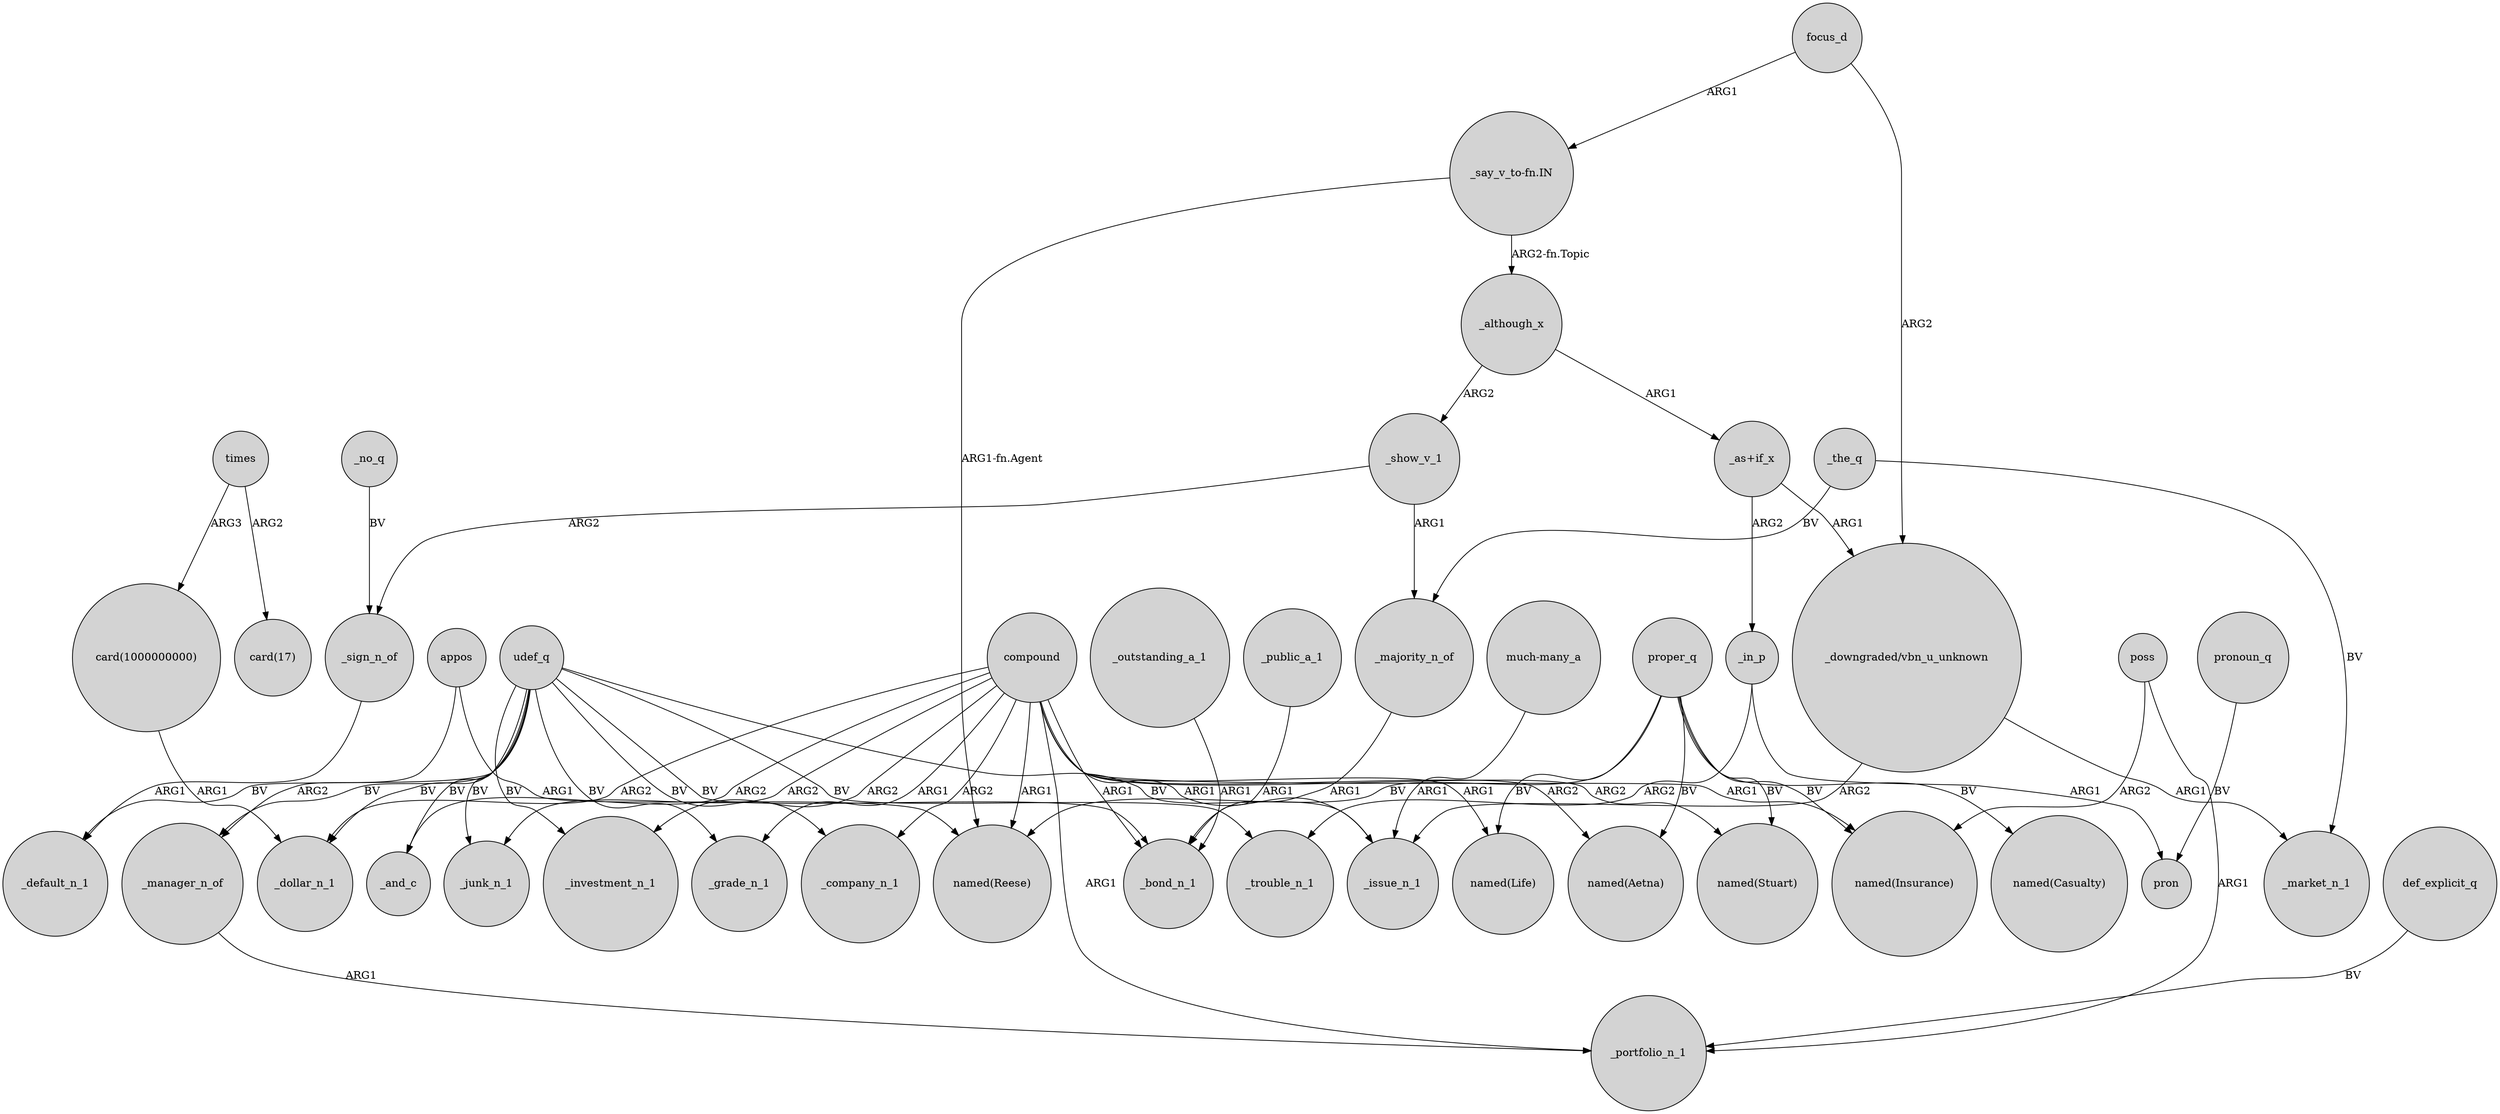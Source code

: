 digraph {
	node [shape=circle style=filled]
	_public_a_1 -> _bond_n_1 [label=ARG1]
	udef_q -> _company_n_1 [label=BV]
	udef_q -> _grade_n_1 [label=BV]
	_in_p -> pron [label=ARG1]
	compound -> "named(Aetna)" [label=ARG2]
	_no_q -> _sign_n_of [label=BV]
	compound -> _company_n_1 [label=ARG2]
	compound -> _bond_n_1 [label=ARG1]
	_in_p -> _trouble_n_1 [label=ARG2]
	compound -> _grade_n_1 [label=ARG1]
	_the_q -> _majority_n_of [label=BV]
	compound -> _investment_n_1 [label=ARG2]
	_manager_n_of -> _portfolio_n_1 [label=ARG1]
	udef_q -> _default_n_1 [label=BV]
	"_say_v_to-fn.IN" -> _although_x [label="ARG2-fn.Topic"]
	compound -> _junk_n_1 [label=ARG2]
	compound -> _portfolio_n_1 [label=ARG1]
	_show_v_1 -> _sign_n_of [label=ARG2]
	poss -> _portfolio_n_1 [label=ARG1]
	compound -> "named(Stuart)" [label=ARG2]
	def_explicit_q -> _portfolio_n_1 [label=BV]
	udef_q -> _trouble_n_1 [label=BV]
	times -> "card(1000000000)" [label=ARG3]
	_although_x -> "_as+if_x" [label=ARG1]
	udef_q -> _junk_n_1 [label=BV]
	pronoun_q -> pron [label=BV]
	udef_q -> _bond_n_1 [label=BV]
	"much-many_a" -> _issue_n_1 [label=ARG1]
	focus_d -> "_downgraded/vbn_u_unknown" [label=ARG2]
	compound -> _and_c [label=ARG2]
	_although_x -> _show_v_1 [label=ARG2]
	poss -> "named(Insurance)" [label=ARG2]
	_majority_n_of -> _bond_n_1 [label=ARG1]
	appos -> "named(Reese)" [label=ARG1]
	"_downgraded/vbn_u_unknown" -> _issue_n_1 [label=ARG2]
	"_downgraded/vbn_u_unknown" -> _market_n_1 [label=ARG1]
	udef_q -> _issue_n_1 [label=BV]
	"_as+if_x" -> _in_p [label=ARG2]
	compound -> _issue_n_1 [label=ARG1]
	compound -> "named(Reese)" [label=ARG1]
	_outstanding_a_1 -> _bond_n_1 [label=ARG1]
	proper_q -> "named(Insurance)" [label=BV]
	udef_q -> _manager_n_of [label=BV]
	proper_q -> "named(Life)" [label=BV]
	"_as+if_x" -> "_downgraded/vbn_u_unknown" [label=ARG1]
	udef_q -> _investment_n_1 [label=BV]
	_show_v_1 -> _majority_n_of [label=ARG1]
	compound -> "named(Insurance)" [label=ARG1]
	proper_q -> "named(Casualty)" [label=BV]
	times -> "card(17)" [label=ARG2]
	"_say_v_to-fn.IN" -> "named(Reese)" [label="ARG1-fn.Agent"]
	"card(1000000000)" -> _dollar_n_1 [label=ARG1]
	_the_q -> _market_n_1 [label=BV]
	_sign_n_of -> _default_n_1 [label=ARG1]
	udef_q -> _and_c [label=BV]
	compound -> "named(Life)" [label=ARG1]
	compound -> _dollar_n_1 [label=ARG2]
	appos -> _manager_n_of [label=ARG2]
	proper_q -> "named(Aetna)" [label=BV]
	proper_q -> "named(Reese)" [label=BV]
	proper_q -> "named(Stuart)" [label=BV]
	udef_q -> _dollar_n_1 [label=BV]
	focus_d -> "_say_v_to-fn.IN" [label=ARG1]
}
